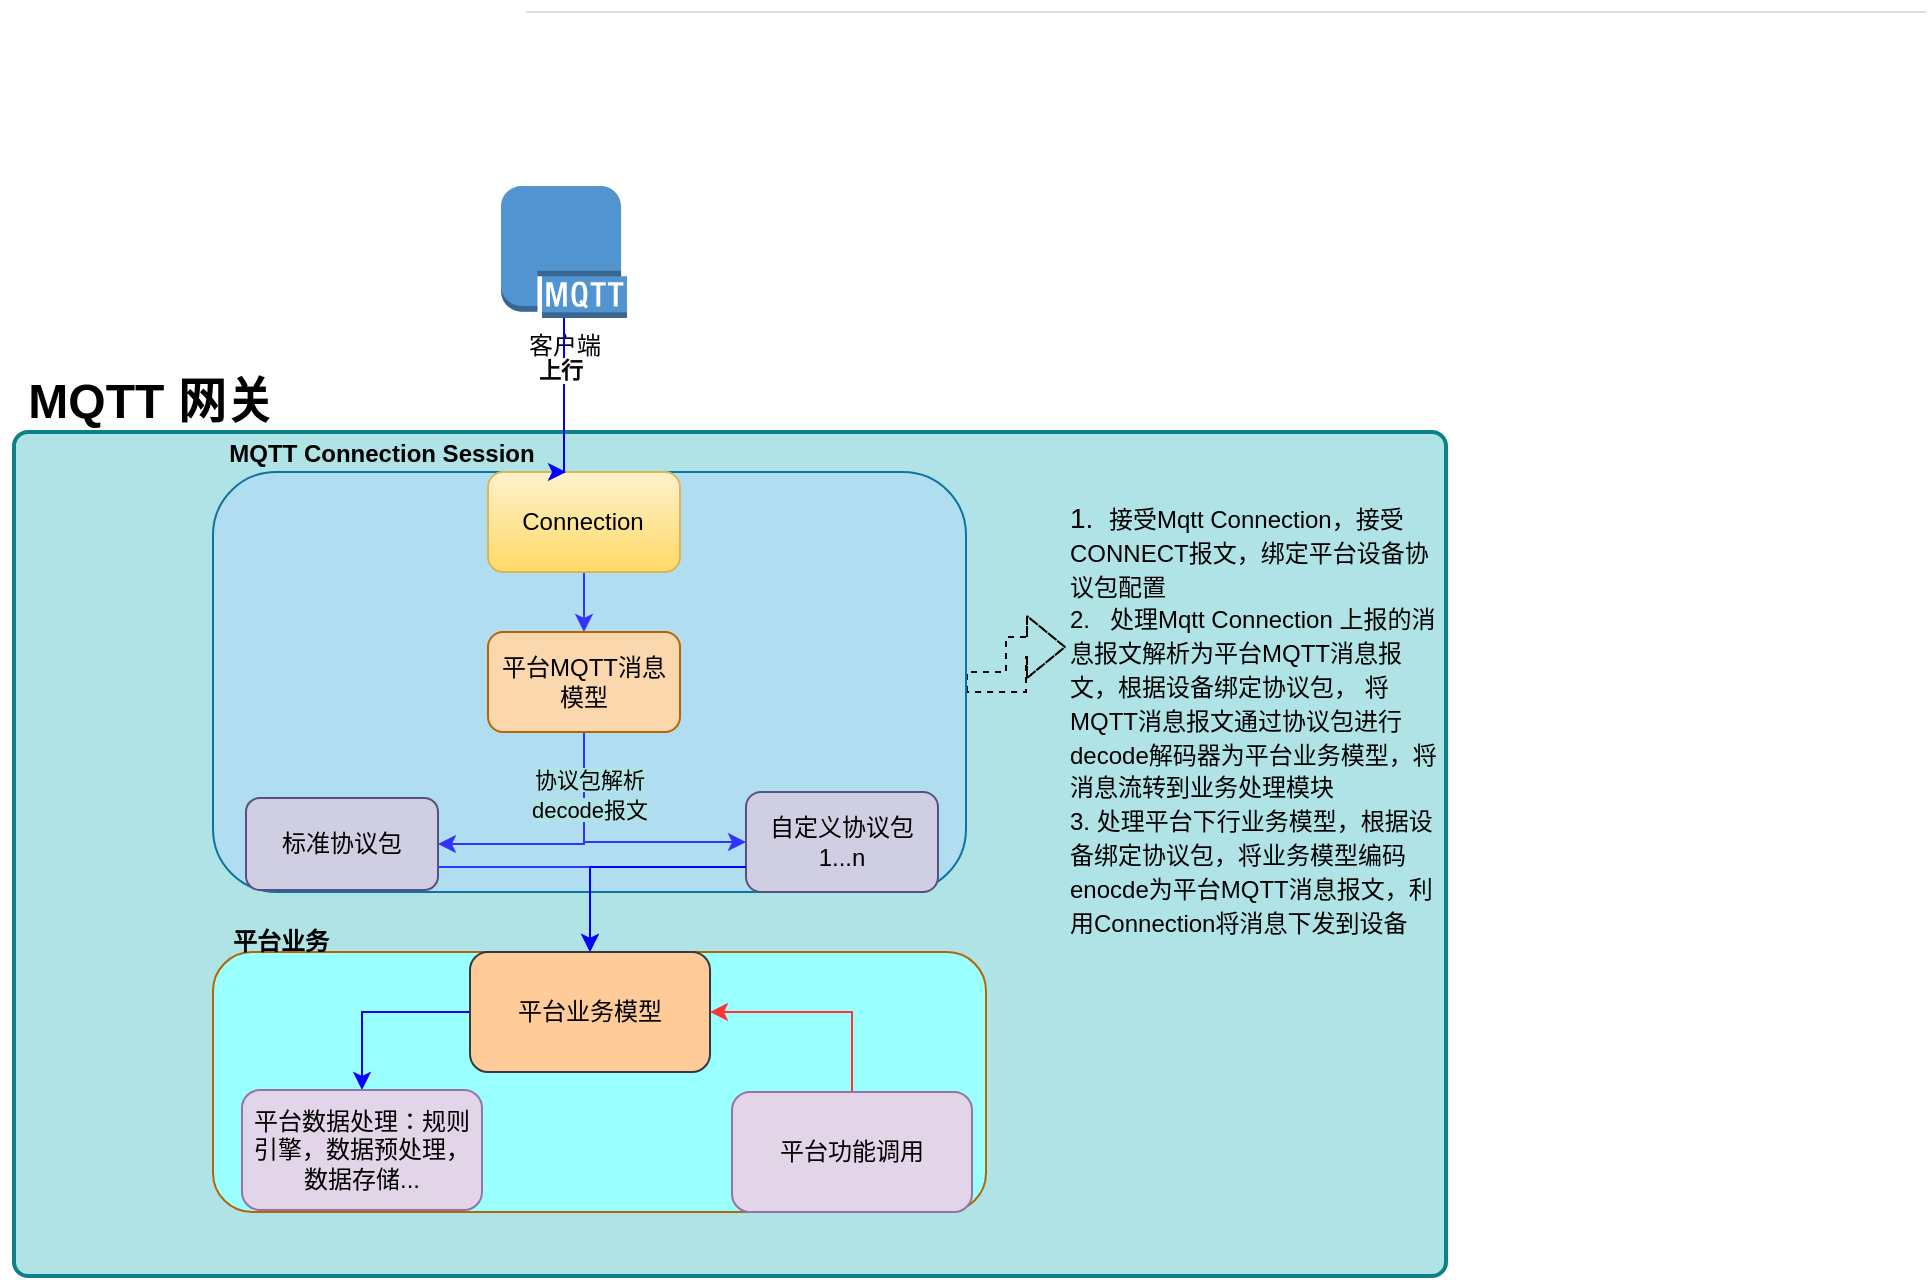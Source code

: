 <mxfile version="21.6.2" type="github">
  <diagram id="iBte2pI2jz2rYQuNefFY" name="第 1 页">
    <mxGraphModel dx="1434" dy="796" grid="1" gridSize="10" guides="1" tooltips="1" connect="1" arrows="1" fold="1" page="1" pageScale="1" pageWidth="827" pageHeight="1169" math="0" shadow="0">
      <root>
        <mxCell id="0" />
        <mxCell id="1" parent="0" />
        <mxCell id="woK0yzQSYLWEiJonhJk_-3" value="客户端" style="outlineConnect=0;dashed=0;verticalLabelPosition=bottom;verticalAlign=top;align=center;html=1;shape=mxgraph.aws3.mqtt_protocol;fillColor=#5294CF;gradientColor=none;" vertex="1" parent="1">
          <mxGeometry x="417.5" y="327" width="63" height="66" as="geometry" />
        </mxCell>
        <mxCell id="woK0yzQSYLWEiJonhJk_-5" value="" style="rounded=1;whiteSpace=wrap;html=1;absoluteArcSize=1;arcSize=14;strokeWidth=2;fillColor=#b0e3e6;strokeColor=#0e8088;" vertex="1" parent="1">
          <mxGeometry x="174" y="450" width="716" height="422" as="geometry" />
        </mxCell>
        <mxCell id="woK0yzQSYLWEiJonhJk_-6" value="&lt;b&gt;&lt;font style=&quot;font-size: 24px;&quot;&gt;MQTT 网关&lt;/font&gt;&lt;/b&gt;" style="text;html=1;strokeColor=none;fillColor=none;align=center;verticalAlign=middle;whiteSpace=wrap;rounded=0;" vertex="1" parent="1">
          <mxGeometry x="167" y="417" width="151" height="35" as="geometry" />
        </mxCell>
        <mxCell id="woK0yzQSYLWEiJonhJk_-31" style="edgeStyle=orthogonalEdgeStyle;rounded=0;orthogonalLoop=1;jettySize=auto;html=1;entryX=0;entryY=0.5;entryDx=0;entryDy=0;shape=flexArrow;dashed=1;" edge="1" parent="1" source="woK0yzQSYLWEiJonhJk_-7" target="woK0yzQSYLWEiJonhJk_-26">
          <mxGeometry relative="1" as="geometry" />
        </mxCell>
        <mxCell id="woK0yzQSYLWEiJonhJk_-7" value="" style="rounded=1;whiteSpace=wrap;html=1;fillColor=#b1ddf0;strokeColor=#10739e;" vertex="1" parent="1">
          <mxGeometry x="273.5" y="470" width="376.5" height="210" as="geometry" />
        </mxCell>
        <mxCell id="woK0yzQSYLWEiJonhJk_-9" value="&lt;b&gt;MQTT Connection Session&lt;/b&gt;" style="text;html=1;strokeColor=none;fillColor=none;align=center;verticalAlign=middle;whiteSpace=wrap;rounded=0;" vertex="1" parent="1">
          <mxGeometry x="278" y="446" width="160" height="29" as="geometry" />
        </mxCell>
        <mxCell id="woK0yzQSYLWEiJonhJk_-37" style="edgeStyle=orthogonalEdgeStyle;rounded=0;orthogonalLoop=1;jettySize=auto;html=1;entryX=0.5;entryY=0;entryDx=0;entryDy=0;strokeColor=#3333FF;" edge="1" parent="1" source="woK0yzQSYLWEiJonhJk_-10" target="woK0yzQSYLWEiJonhJk_-35">
          <mxGeometry relative="1" as="geometry" />
        </mxCell>
        <mxCell id="woK0yzQSYLWEiJonhJk_-10" value="" style="rounded=1;whiteSpace=wrap;html=1;fillColor=#fff2cc;strokeColor=#d6b656;gradientColor=#ffd966;" vertex="1" parent="1">
          <mxGeometry x="411" y="470" width="96" height="50" as="geometry" />
        </mxCell>
        <mxCell id="woK0yzQSYLWEiJonhJk_-11" value="Connection" style="text;html=1;strokeColor=none;fillColor=none;align=center;verticalAlign=middle;whiteSpace=wrap;rounded=0;" vertex="1" parent="1">
          <mxGeometry x="417.5" y="480" width="81" height="30" as="geometry" />
        </mxCell>
        <mxCell id="woK0yzQSYLWEiJonhJk_-13" style="edgeStyle=orthogonalEdgeStyle;rounded=0;orthogonalLoop=1;jettySize=auto;html=1;strokeColor=#0000FF;" edge="1" parent="1" source="woK0yzQSYLWEiJonhJk_-3">
          <mxGeometry relative="1" as="geometry">
            <mxPoint x="450" y="470" as="targetPoint" />
            <Array as="points">
              <mxPoint x="449" y="440" />
              <mxPoint x="449" y="440" />
            </Array>
          </mxGeometry>
        </mxCell>
        <mxCell id="woK0yzQSYLWEiJonhJk_-14" value="&lt;b&gt;上行&lt;/b&gt;" style="edgeLabel;html=1;align=center;verticalAlign=middle;resizable=0;points=[];" vertex="1" connectable="0" parent="woK0yzQSYLWEiJonhJk_-13">
          <mxGeometry x="-0.337" y="-2" relative="1" as="geometry">
            <mxPoint as="offset" />
          </mxGeometry>
        </mxCell>
        <mxCell id="woK0yzQSYLWEiJonhJk_-51" style="edgeStyle=orthogonalEdgeStyle;rounded=0;orthogonalLoop=1;jettySize=auto;html=1;exitX=1;exitY=0.75;exitDx=0;exitDy=0;strokeColor=#3333FF;entryX=0.5;entryY=0;entryDx=0;entryDy=0;" edge="1" parent="1" source="woK0yzQSYLWEiJonhJk_-15" target="woK0yzQSYLWEiJonhJk_-55">
          <mxGeometry relative="1" as="geometry">
            <mxPoint x="470" y="710" as="targetPoint" />
          </mxGeometry>
        </mxCell>
        <mxCell id="woK0yzQSYLWEiJonhJk_-15" value="标准协议包" style="rounded=1;whiteSpace=wrap;html=1;fillColor=#d0cee2;strokeColor=#56517e;" vertex="1" parent="1">
          <mxGeometry x="290" y="633" width="96" height="46" as="geometry" />
        </mxCell>
        <mxCell id="woK0yzQSYLWEiJonhJk_-16" value="自定义协议包&lt;br&gt;1...n" style="rounded=1;whiteSpace=wrap;html=1;fillColor=#d0cee2;strokeColor=#56517e;" vertex="1" parent="1">
          <mxGeometry x="540" y="630" width="96" height="50" as="geometry" />
        </mxCell>
        <mxCell id="woK0yzQSYLWEiJonhJk_-50" style="edgeStyle=orthogonalEdgeStyle;rounded=0;orthogonalLoop=1;jettySize=auto;html=1;exitX=0;exitY=0.75;exitDx=0;exitDy=0;entryX=0.5;entryY=0;entryDx=0;entryDy=0;strokeColor=#0000FF;" edge="1" parent="1" source="woK0yzQSYLWEiJonhJk_-16" target="woK0yzQSYLWEiJonhJk_-55">
          <mxGeometry relative="1" as="geometry" />
        </mxCell>
        <mxCell id="woK0yzQSYLWEiJonhJk_-25" value="" style="shape=line;strokeColor=#dddddd;" vertex="1" parent="1">
          <mxGeometry x="430" y="235" width="700" height="10" as="geometry" />
        </mxCell>
        <mxCell id="woK0yzQSYLWEiJonhJk_-26" value="&lt;span style=&quot;background-color: rgb(176, 227, 230);&quot;&gt;1.&amp;nbsp; &lt;font style=&quot;font-size: 12px;&quot;&gt;接受Mqtt Connection，接受CONNECT报文，绑定平台设备协议包配置&lt;/font&gt;&lt;br&gt;&lt;span style=&quot;font-family: Arial, Helvetica; font-size: 12px; text-align: center;&quot;&gt;2.&amp;nbsp; &amp;nbsp;处理Mqtt Connection 上报的消息报文解析为平台MQTT消息报文，根据设备绑定协议包，&lt;/span&gt;&lt;span style=&quot;font-family: Arial, Helvetica; font-size: 12px; text-align: center;&quot;&gt;&amp;nbsp;将MQTT消息报文通过协议包进行decode解码器为平台业务模型，将消息流转到业务处理模块&lt;br&gt;3. 处理平台下行业务模型，根据设备绑定协议包，将业务模型编码enocde为平台MQTT消息报文，利用Connection将消息下发到设备&lt;br&gt;&lt;/span&gt;&lt;/span&gt;" style="strokeColor=none;fillColor=none;whiteSpace=wrap;html=1;align=left;verticalAlign=top;fontSize=14;" vertex="1" parent="1">
          <mxGeometry x="700" y="477.5" width="190" height="160" as="geometry" />
        </mxCell>
        <mxCell id="woK0yzQSYLWEiJonhJk_-42" style="edgeStyle=orthogonalEdgeStyle;rounded=0;orthogonalLoop=1;jettySize=auto;html=1;entryX=1;entryY=0.5;entryDx=0;entryDy=0;exitX=0.5;exitY=1;exitDx=0;exitDy=0;strokeColor=#3333FF;" edge="1" parent="1" source="woK0yzQSYLWEiJonhJk_-35" target="woK0yzQSYLWEiJonhJk_-15">
          <mxGeometry relative="1" as="geometry" />
        </mxCell>
        <mxCell id="woK0yzQSYLWEiJonhJk_-43" style="edgeStyle=orthogonalEdgeStyle;rounded=0;orthogonalLoop=1;jettySize=auto;html=1;entryX=0;entryY=0.5;entryDx=0;entryDy=0;exitX=0.5;exitY=1;exitDx=0;exitDy=0;strokeColor=#3333FF;" edge="1" parent="1" source="woK0yzQSYLWEiJonhJk_-35" target="woK0yzQSYLWEiJonhJk_-16">
          <mxGeometry relative="1" as="geometry" />
        </mxCell>
        <mxCell id="woK0yzQSYLWEiJonhJk_-32" value="" style="rounded=1;whiteSpace=wrap;html=1;fillColor=#99FFFF;strokeColor=#b46504;" vertex="1" parent="1">
          <mxGeometry x="273.5" y="710" width="386.5" height="130" as="geometry" />
        </mxCell>
        <mxCell id="woK0yzQSYLWEiJonhJk_-35" value="平台MQTT消息&lt;br&gt;模型" style="rounded=1;whiteSpace=wrap;html=1;fillColor=#fad7ac;strokeColor=#b46504;" vertex="1" parent="1">
          <mxGeometry x="411" y="550" width="96" height="50" as="geometry" />
        </mxCell>
        <mxCell id="woK0yzQSYLWEiJonhJk_-45" value="&lt;span style=&quot;color: rgb(0, 0, 0); font-family: Arial, Helvetica; font-size: 11px; font-style: normal; font-variant-ligatures: normal; font-variant-caps: normal; font-weight: 400; letter-spacing: normal; orphans: 2; text-align: center; text-indent: 0px; text-transform: none; widows: 2; word-spacing: 0px; -webkit-text-stroke-width: 0px; text-decoration-thickness: initial; text-decoration-style: initial; text-decoration-color: initial; float: none; display: inline !important; background-color: rgb(176, 227, 230);&quot;&gt;协议包解析decode报文&lt;/span&gt;" style="text;html=1;strokeColor=none;fillColor=none;align=center;verticalAlign=middle;whiteSpace=wrap;rounded=0;" vertex="1" parent="1">
          <mxGeometry x="426" y="616" width="72" height="30" as="geometry" />
        </mxCell>
        <mxCell id="woK0yzQSYLWEiJonhJk_-58" style="edgeStyle=orthogonalEdgeStyle;rounded=0;orthogonalLoop=1;jettySize=auto;html=1;exitX=0;exitY=0.5;exitDx=0;exitDy=0;strokeColor=#0000FF;" edge="1" parent="1" source="woK0yzQSYLWEiJonhJk_-55" target="woK0yzQSYLWEiJonhJk_-57">
          <mxGeometry relative="1" as="geometry" />
        </mxCell>
        <mxCell id="woK0yzQSYLWEiJonhJk_-55" value="平台业务模型" style="rounded=1;whiteSpace=wrap;html=1;fillColor=#ffcc99;strokeColor=#36393d;" vertex="1" parent="1">
          <mxGeometry x="402" y="710" width="120" height="60" as="geometry" />
        </mxCell>
        <mxCell id="woK0yzQSYLWEiJonhJk_-56" value="&lt;b&gt;平台业务&lt;/b&gt;" style="text;html=1;strokeColor=none;fillColor=none;align=center;verticalAlign=middle;whiteSpace=wrap;rounded=0;" vertex="1" parent="1">
          <mxGeometry x="273.5" y="690" width="66.5" height="30" as="geometry" />
        </mxCell>
        <mxCell id="woK0yzQSYLWEiJonhJk_-57" value="平台数据处理：规则引擎，数据预处理，数据存储..." style="rounded=1;whiteSpace=wrap;html=1;fillColor=#e1d5e7;strokeColor=#9673a6;" vertex="1" parent="1">
          <mxGeometry x="288" y="779" width="120" height="60" as="geometry" />
        </mxCell>
        <mxCell id="woK0yzQSYLWEiJonhJk_-60" style="edgeStyle=orthogonalEdgeStyle;rounded=0;orthogonalLoop=1;jettySize=auto;html=1;entryX=1;entryY=0.5;entryDx=0;entryDy=0;exitX=0.5;exitY=0;exitDx=0;exitDy=0;strokeColor=#FF3333;" edge="1" parent="1" source="woK0yzQSYLWEiJonhJk_-59" target="woK0yzQSYLWEiJonhJk_-55">
          <mxGeometry relative="1" as="geometry" />
        </mxCell>
        <mxCell id="woK0yzQSYLWEiJonhJk_-59" value="平台功能调用" style="rounded=1;whiteSpace=wrap;html=1;fillColor=#e1d5e7;strokeColor=#9673a6;" vertex="1" parent="1">
          <mxGeometry x="533" y="780" width="120" height="60" as="geometry" />
        </mxCell>
      </root>
    </mxGraphModel>
  </diagram>
</mxfile>
